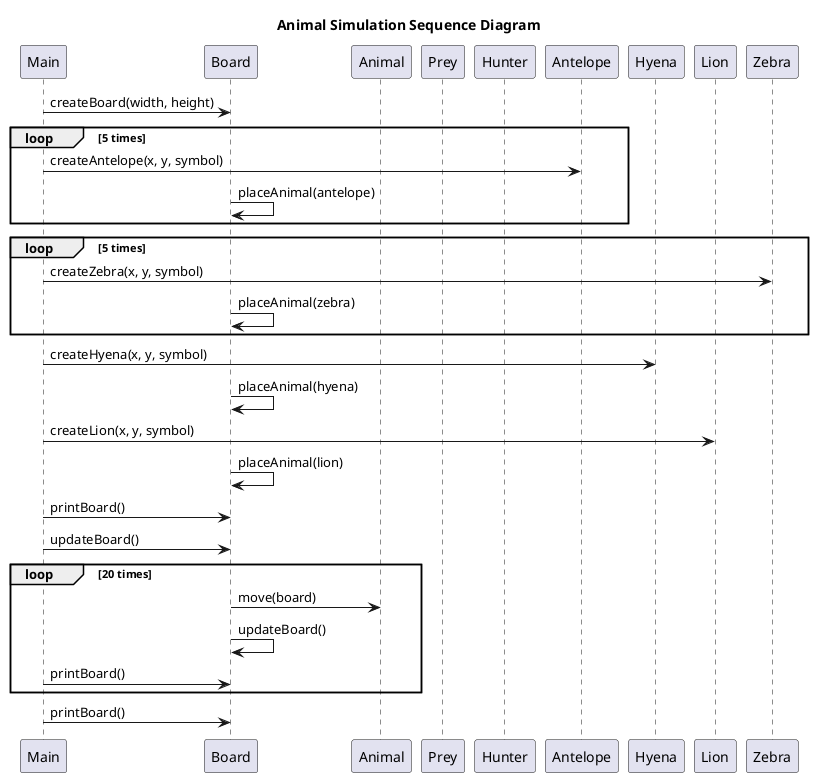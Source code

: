 @startuml
title Animal Simulation Sequence Diagram

participant Main
participant Board
participant Animal
participant Prey
participant Hunter
participant Antelope
participant Hyena
participant Lion
participant Zebra

Main -> Board: createBoard(width, height)
loop 5 times
    Main -> Antelope: createAntelope(x, y, symbol)
    Board -> Board: placeAnimal(antelope)
end
loop 5 times
    Main -> Zebra: createZebra(x, y, symbol)
    Board -> Board: placeAnimal(zebra)
end
Main -> Hyena: createHyena(x, y, symbol)
Board -> Board: placeAnimal(hyena)
Main -> Lion: createLion(x, y, symbol)
Board -> Board: placeAnimal(lion)

Main -> Board: printBoard()
Main -> Board: updateBoard()

loop 20 times
    Board -> Animal: move(board)
    Board -> Board: updateBoard()
    Main -> Board: printBoard()
end

Main -> Board: printBoard()

@enduml